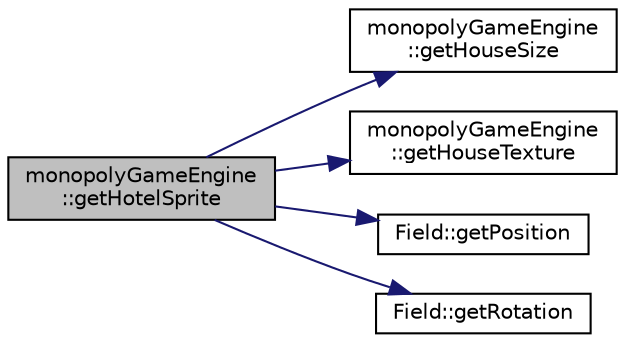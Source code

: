 digraph "monopolyGameEngine::getHotelSprite"
{
 // LATEX_PDF_SIZE
  edge [fontname="Helvetica",fontsize="10",labelfontname="Helvetica",labelfontsize="10"];
  node [fontname="Helvetica",fontsize="10",shape=record];
  rankdir="LR";
  Node1 [label="monopolyGameEngine\l::getHotelSprite",height=0.2,width=0.4,color="black", fillcolor="grey75", style="filled", fontcolor="black",tooltip=" "];
  Node1 -> Node2 [color="midnightblue",fontsize="10",style="solid",fontname="Helvetica"];
  Node2 [label="monopolyGameEngine\l::getHouseSize",height=0.2,width=0.4,color="black", fillcolor="white", style="filled",URL="$classmonopoly_game_engine.html#ab1341f5f1118c0917188762027f75b24",tooltip=" "];
  Node1 -> Node3 [color="midnightblue",fontsize="10",style="solid",fontname="Helvetica"];
  Node3 [label="monopolyGameEngine\l::getHouseTexture",height=0.2,width=0.4,color="black", fillcolor="white", style="filled",URL="$classmonopoly_game_engine.html#a95fe88c83c04b63fba78639fc7c959fb",tooltip=" "];
  Node1 -> Node4 [color="midnightblue",fontsize="10",style="solid",fontname="Helvetica"];
  Node4 [label="Field::getPosition",height=0.2,width=0.4,color="black", fillcolor="white", style="filled",URL="$class_field.html#a8b6e4fc0827f44e90449d6ad9a62dafd",tooltip=" "];
  Node1 -> Node5 [color="midnightblue",fontsize="10",style="solid",fontname="Helvetica"];
  Node5 [label="Field::getRotation",height=0.2,width=0.4,color="black", fillcolor="white", style="filled",URL="$class_field.html#a646e28cf7899eb73bd120e7e7f936633",tooltip=" "];
}

